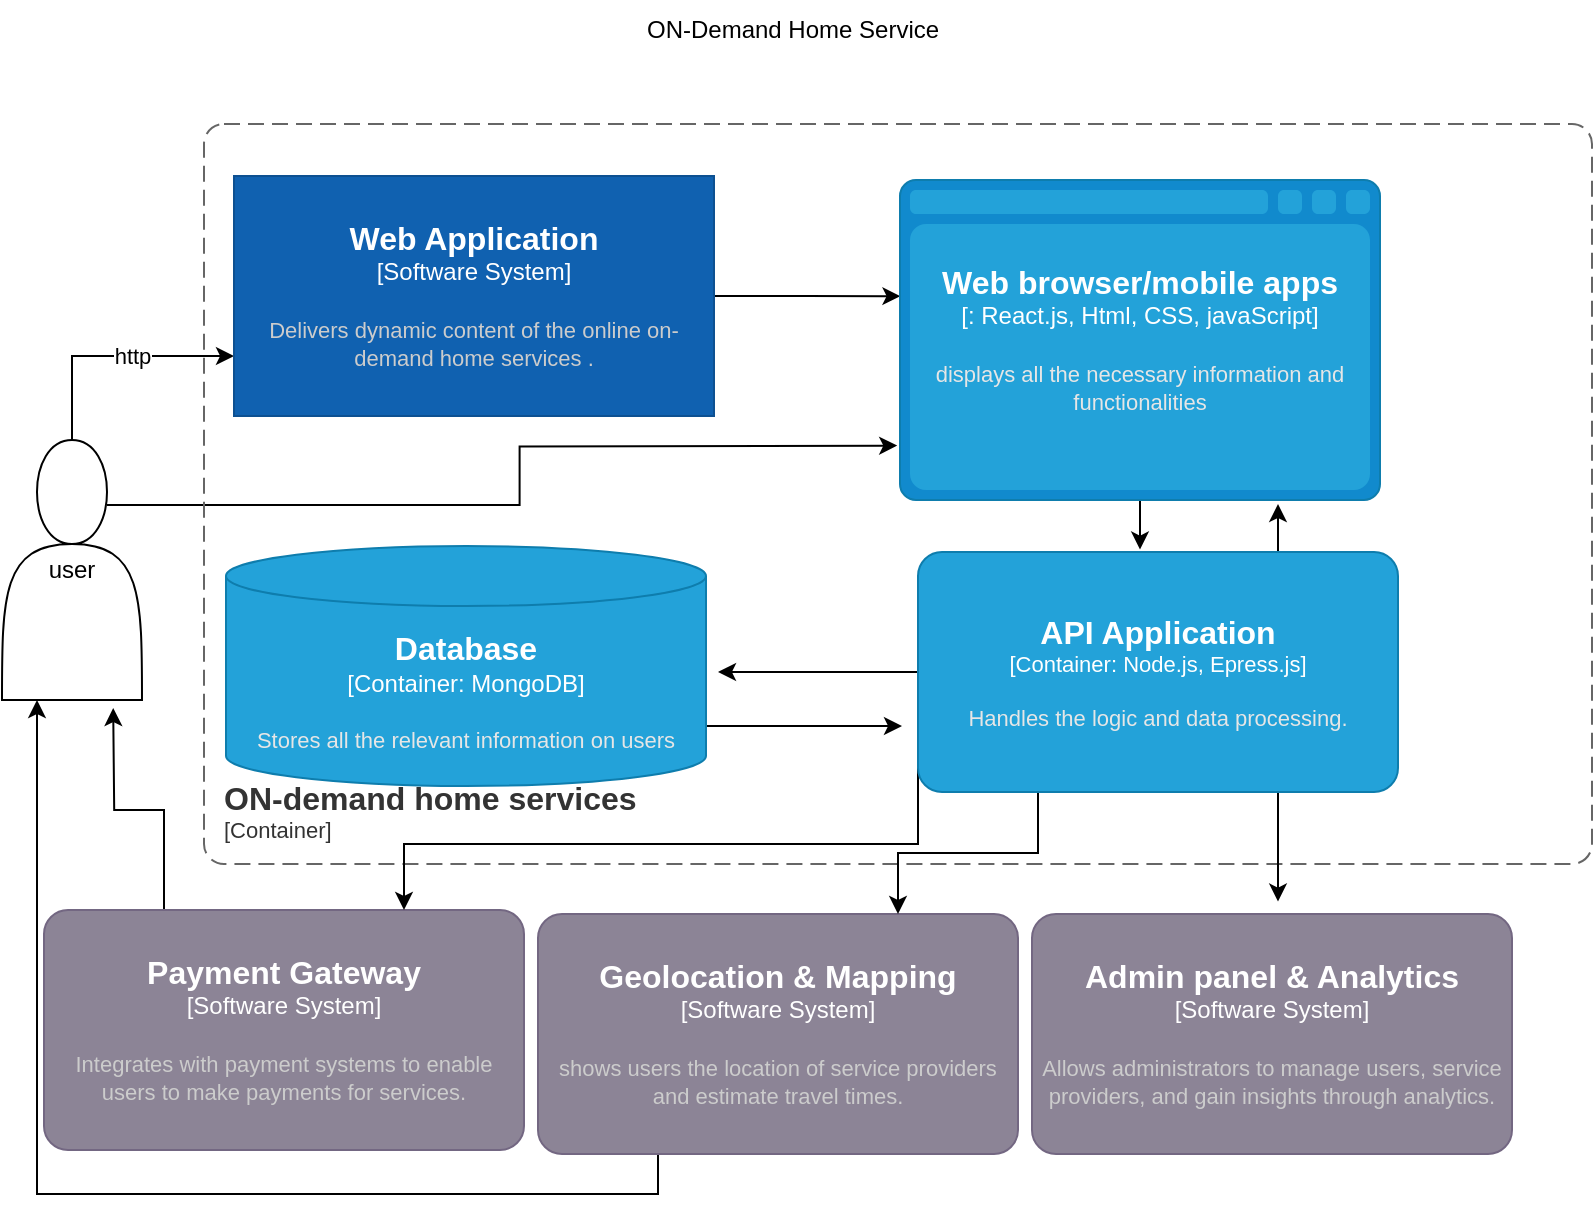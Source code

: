 <mxfile version="21.7.0" type="github">
  <diagram name="Page-1" id="ge3-hOaAxcKTg2Dx_Vvu">
    <mxGraphModel dx="1048" dy="603" grid="1" gridSize="10" guides="1" tooltips="1" connect="1" arrows="1" fold="1" page="1" pageScale="1" pageWidth="827" pageHeight="1169" background="none" math="0" shadow="0">
      <root>
        <mxCell id="0" />
        <mxCell id="1" parent="0" />
        <mxCell id="wdeAGtdzyXhV3xt52uQ4-5" style="edgeStyle=orthogonalEdgeStyle;rounded=0;orthogonalLoop=1;jettySize=auto;html=1;exitX=0.5;exitY=1;exitDx=0;exitDy=0;sketch=1;curveFitting=1;jiggle=2;labelBackgroundColor=none;fontColor=default;" parent="1" edge="1">
          <mxGeometry relative="1" as="geometry">
            <mxPoint x="75" y="380" as="sourcePoint" />
            <mxPoint x="75" y="380" as="targetPoint" />
          </mxGeometry>
        </mxCell>
        <mxCell id="XbinwN0NRH_QL5_vPI6P-46" style="edgeStyle=orthogonalEdgeStyle;rounded=0;orthogonalLoop=1;jettySize=auto;html=1;exitX=0.75;exitY=0.25;exitDx=0;exitDy=0;exitPerimeter=0;" edge="1" parent="1" source="XbinwN0NRH_QL5_vPI6P-33">
          <mxGeometry relative="1" as="geometry">
            <mxPoint x="473.6" y="330.8" as="targetPoint" />
          </mxGeometry>
        </mxCell>
        <mxCell id="XbinwN0NRH_QL5_vPI6P-57" style="edgeStyle=orthogonalEdgeStyle;rounded=0;orthogonalLoop=1;jettySize=auto;html=1;exitX=0.5;exitY=0;exitDx=0;exitDy=0;entryX=0;entryY=0.75;entryDx=0;entryDy=0;entryPerimeter=0;" edge="1" parent="1" source="XbinwN0NRH_QL5_vPI6P-33" target="XbinwN0NRH_QL5_vPI6P-40">
          <mxGeometry relative="1" as="geometry" />
        </mxCell>
        <mxCell id="XbinwN0NRH_QL5_vPI6P-65" value="http" style="edgeLabel;html=1;align=center;verticalAlign=middle;resizable=0;points=[];" vertex="1" connectable="0" parent="XbinwN0NRH_QL5_vPI6P-57">
          <mxGeometry x="0.174" relative="1" as="geometry">
            <mxPoint as="offset" />
          </mxGeometry>
        </mxCell>
        <mxCell id="XbinwN0NRH_QL5_vPI6P-33" value="user" style="shape=actor;whiteSpace=wrap;html=1;" vertex="1" parent="1">
          <mxGeometry x="26" y="328" width="70" height="130" as="geometry" />
        </mxCell>
        <object placeholders="1" c4Name="ON-demand home services" c4Type="ContainerScopeBoundary" c4Application="Container" label="&lt;font style=&quot;font-size: 16px&quot;&gt;&lt;b&gt;&lt;div style=&quot;text-align: left&quot;&gt;%c4Name%&lt;/div&gt;&lt;/b&gt;&lt;/font&gt;&lt;div style=&quot;text-align: left&quot;&gt;[%c4Application%]&lt;/div&gt;" id="XbinwN0NRH_QL5_vPI6P-35">
          <mxCell style="rounded=1;fontSize=11;whiteSpace=wrap;html=1;dashed=1;arcSize=20;fillColor=none;strokeColor=#666666;fontColor=#333333;labelBackgroundColor=none;align=left;verticalAlign=bottom;labelBorderColor=none;spacingTop=0;spacing=10;dashPattern=8 4;metaEdit=1;rotatable=0;perimeter=rectanglePerimeter;noLabel=0;labelPadding=0;allowArrows=0;connectable=0;expand=0;recursiveResize=0;editable=1;pointerEvents=0;absoluteArcSize=1;points=[[0.25,0,0],[0.5,0,0],[0.75,0,0],[1,0.25,0],[1,0.5,0],[1,0.75,0],[0.75,1,0],[0.5,1,0],[0.25,1,0],[0,0.75,0],[0,0.5,0],[0,0.25,0]];" vertex="1" parent="1">
            <mxGeometry x="127" y="170" width="694" height="370" as="geometry" />
          </mxCell>
        </object>
        <mxCell id="XbinwN0NRH_QL5_vPI6P-56" style="edgeStyle=orthogonalEdgeStyle;rounded=0;orthogonalLoop=1;jettySize=auto;html=1;exitX=0.25;exitY=0;exitDx=0;exitDy=0;exitPerimeter=0;" edge="1" parent="1" source="XbinwN0NRH_QL5_vPI6P-36">
          <mxGeometry relative="1" as="geometry">
            <mxPoint x="81.6" y="462" as="targetPoint" />
          </mxGeometry>
        </mxCell>
        <object placeholders="1" c4Name="Payment Gateway" c4Type="Software System" c4Description=" Integrates with payment systems to enable users to make payments for services." label="&lt;font style=&quot;font-size: 16px&quot;&gt;&lt;b&gt;%c4Name%&lt;/b&gt;&lt;/font&gt;&lt;div&gt;[%c4Type%]&lt;/div&gt;&lt;br&gt;&lt;div&gt;&lt;font style=&quot;font-size: 11px&quot;&gt;&lt;font color=&quot;#cccccc&quot;&gt;%c4Description%&lt;/font&gt;&lt;/div&gt;" id="XbinwN0NRH_QL5_vPI6P-36">
          <mxCell style="rounded=1;whiteSpace=wrap;html=1;labelBackgroundColor=none;fillColor=#8C8496;fontColor=#ffffff;align=center;arcSize=10;strokeColor=#736782;metaEdit=1;resizable=0;points=[[0.25,0,0],[0.5,0,0],[0.75,0,0],[1,0.25,0],[1,0.5,0],[1,0.75,0],[0.75,1,0],[0.5,1,0],[0.25,1,0],[0,0.75,0],[0,0.5,0],[0,0.25,0]];" vertex="1" parent="1">
            <mxGeometry x="47" y="563" width="240" height="120" as="geometry" />
          </mxCell>
        </object>
        <mxCell id="XbinwN0NRH_QL5_vPI6P-59" style="edgeStyle=orthogonalEdgeStyle;rounded=0;orthogonalLoop=1;jettySize=auto;html=1;exitX=0.25;exitY=1;exitDx=0;exitDy=0;exitPerimeter=0;entryX=0.25;entryY=1;entryDx=0;entryDy=0;" edge="1" parent="1" source="XbinwN0NRH_QL5_vPI6P-37" target="XbinwN0NRH_QL5_vPI6P-33">
          <mxGeometry relative="1" as="geometry" />
        </mxCell>
        <object placeholders="1" c4Name="Geolocation &amp; Mapping" c4Type="Software System" c4Description="shows users the location of service providers and estimate travel times." label="&lt;font style=&quot;font-size: 16px&quot;&gt;&lt;b&gt;%c4Name%&lt;/b&gt;&lt;/font&gt;&lt;div&gt;[%c4Type%]&lt;/div&gt;&lt;br&gt;&lt;div&gt;&lt;font style=&quot;font-size: 11px&quot;&gt;&lt;font color=&quot;#cccccc&quot;&gt;%c4Description%&lt;/font&gt;&lt;/div&gt;" id="XbinwN0NRH_QL5_vPI6P-37">
          <mxCell style="rounded=1;whiteSpace=wrap;html=1;labelBackgroundColor=none;fillColor=#8C8496;fontColor=#ffffff;align=center;arcSize=10;strokeColor=#736782;metaEdit=1;resizable=0;points=[[0.25,0,0],[0.5,0,0],[0.75,0,0],[1,0.25,0],[1,0.5,0],[1,0.75,0],[0.75,1,0],[0.5,1,0],[0.25,1,0],[0,0.75,0],[0,0.5,0],[0,0.25,0]];" vertex="1" parent="1">
            <mxGeometry x="294" y="565" width="240" height="120" as="geometry" />
          </mxCell>
        </object>
        <object placeholders="1" c4Name="Admin panel &amp; Analytics " c4Type="Software System" c4Description="Allows administrators to manage users, service providers, and gain insights through analytics." label="&lt;font style=&quot;font-size: 16px&quot;&gt;&lt;b&gt;%c4Name%&lt;/b&gt;&lt;/font&gt;&lt;div&gt;[%c4Type%]&lt;/div&gt;&lt;br&gt;&lt;div&gt;&lt;font style=&quot;font-size: 11px&quot;&gt;&lt;font color=&quot;#cccccc&quot;&gt;%c4Description%&lt;/font&gt;&lt;/div&gt;" id="XbinwN0NRH_QL5_vPI6P-38">
          <mxCell style="rounded=1;whiteSpace=wrap;html=1;labelBackgroundColor=none;fillColor=#8C8496;fontColor=#ffffff;align=center;arcSize=10;strokeColor=#736782;metaEdit=1;resizable=0;points=[[0.25,0,0],[0.5,0,0],[0.75,0,0],[1,0.25,0],[1,0.5,0],[1,0.75,0],[0.75,1,0],[0.5,1,0],[0.25,1,0],[0,0.75,0],[0,0.5,0],[0,0.25,0]];" vertex="1" parent="1">
            <mxGeometry x="541" y="565" width="240" height="120" as="geometry" />
          </mxCell>
        </object>
        <mxCell id="XbinwN0NRH_QL5_vPI6P-48" style="edgeStyle=orthogonalEdgeStyle;rounded=0;orthogonalLoop=1;jettySize=auto;html=1;exitX=1;exitY=0.5;exitDx=0;exitDy=0;exitPerimeter=0;entryX=0.001;entryY=0.363;entryDx=0;entryDy=0;entryPerimeter=0;" edge="1" parent="1" source="XbinwN0NRH_QL5_vPI6P-40" target="XbinwN0NRH_QL5_vPI6P-41">
          <mxGeometry relative="1" as="geometry" />
        </mxCell>
        <object placeholders="1" c4Name="Web Application " c4Type="Software System" c4Description="Delivers dynamic content of the online on-demand home services ." label="&lt;font style=&quot;font-size: 16px&quot;&gt;&lt;b&gt;%c4Name%&lt;/b&gt;&lt;/font&gt;&lt;div&gt;[%c4Type%]&lt;/div&gt;&lt;br&gt;&lt;div&gt;&lt;font style=&quot;font-size: 11px&quot;&gt;&lt;font color=&quot;#cccccc&quot;&gt;%c4Description%&lt;/font&gt;&lt;/div&gt;" id="XbinwN0NRH_QL5_vPI6P-40">
          <mxCell style="rounded=0;whiteSpace=wrap;html=1;labelBackgroundColor=none;fillColor=#1061B0;fontColor=#ffffff;align=center;arcSize=49;strokeColor=#0D5091;metaEdit=1;resizable=0;points=[[0.25,0,0],[0.5,0,0],[0.75,0,0],[1,0.25,0],[1,0.5,0],[1,0.75,0],[0.75,1,0],[0.5,1,0],[0.25,1,0],[0,0.75,0],[0,0.5,0],[0,0.25,0]];" vertex="1" parent="1">
            <mxGeometry x="142" y="196" width="240" height="120" as="geometry" />
          </mxCell>
        </object>
        <mxCell id="XbinwN0NRH_QL5_vPI6P-49" style="edgeStyle=orthogonalEdgeStyle;rounded=0;orthogonalLoop=1;jettySize=auto;html=1;exitX=0.5;exitY=1;exitDx=0;exitDy=0;exitPerimeter=0;" edge="1" parent="1" source="XbinwN0NRH_QL5_vPI6P-41">
          <mxGeometry relative="1" as="geometry">
            <mxPoint x="595" y="382.8" as="targetPoint" />
          </mxGeometry>
        </mxCell>
        <object placeholders="1" c4Type="Web browser/mobile apps" c4Container="" c4Technology="React.js, Html, CSS, javaScript" c4Description="displays all the necessary information   and functionalities " label="&lt;font style=&quot;font-size: 16px&quot;&gt;&lt;b&gt;%c4Type%&lt;/b&gt;&lt;/font&gt;&lt;div&gt;[%c4Container%:&amp;nbsp;%c4Technology%]&lt;/div&gt;&lt;br&gt;&lt;div&gt;&lt;font style=&quot;font-size: 11px&quot;&gt;&lt;font color=&quot;#E6E6E6&quot;&gt;%c4Description%&lt;/font&gt;&lt;/div&gt;" id="XbinwN0NRH_QL5_vPI6P-41">
          <mxCell style="shape=mxgraph.c4.webBrowserContainer2;whiteSpace=wrap;html=1;boundedLbl=1;rounded=0;labelBackgroundColor=none;strokeColor=#118ACD;fillColor=#23A2D9;strokeColor=#118ACD;strokeColor2=#0E7DAD;fontSize=12;fontColor=#ffffff;align=center;metaEdit=1;points=[[0.5,0,0],[1,0.25,0],[1,0.5,0],[1,0.75,0],[0.5,1,0],[0,0.75,0],[0,0.5,0],[0,0.25,0]];resizable=0;" vertex="1" parent="1">
            <mxGeometry x="475" y="198" width="240" height="160" as="geometry" />
          </mxCell>
        </object>
        <mxCell id="XbinwN0NRH_QL5_vPI6P-52" style="edgeStyle=orthogonalEdgeStyle;rounded=0;orthogonalLoop=1;jettySize=auto;html=1;exitX=1;exitY=0.75;exitDx=0;exitDy=0;exitPerimeter=0;" edge="1" parent="1" source="XbinwN0NRH_QL5_vPI6P-42">
          <mxGeometry relative="1" as="geometry">
            <mxPoint x="476.0" y="471" as="targetPoint" />
          </mxGeometry>
        </mxCell>
        <object placeholders="1" c4Type="Database " c4Container="Container" c4Technology="MongoDB" c4Description="Stores all the relevant information on users " label="&lt;font style=&quot;font-size: 16px&quot;&gt;&lt;b&gt;%c4Type%&lt;/b&gt;&lt;/font&gt;&lt;div&gt;[%c4Container%:&amp;nbsp;%c4Technology%]&lt;/div&gt;&lt;br&gt;&lt;div&gt;&lt;font style=&quot;font-size: 11px&quot;&gt;&lt;font color=&quot;#E6E6E6&quot;&gt;%c4Description%&lt;/font&gt;&lt;/div&gt;" id="XbinwN0NRH_QL5_vPI6P-42">
          <mxCell style="shape=cylinder3;size=15;whiteSpace=wrap;html=1;boundedLbl=1;rounded=0;labelBackgroundColor=none;fillColor=#23A2D9;fontSize=12;fontColor=#ffffff;align=center;strokeColor=#0E7DAD;metaEdit=1;points=[[0.5,0,0],[1,0.25,0],[1,0.5,0],[1,0.75,0],[0.5,1,0],[0,0.75,0],[0,0.5,0],[0,0.25,0]];resizable=0;" vertex="1" parent="1">
            <mxGeometry x="138" y="381" width="240" height="120" as="geometry" />
          </mxCell>
        </object>
        <mxCell id="XbinwN0NRH_QL5_vPI6P-51" style="edgeStyle=orthogonalEdgeStyle;rounded=0;orthogonalLoop=1;jettySize=auto;html=1;exitX=0;exitY=0.5;exitDx=0;exitDy=0;exitPerimeter=0;" edge="1" parent="1" source="XbinwN0NRH_QL5_vPI6P-43">
          <mxGeometry relative="1" as="geometry">
            <mxPoint x="384.0" y="444" as="targetPoint" />
          </mxGeometry>
        </mxCell>
        <mxCell id="XbinwN0NRH_QL5_vPI6P-54" style="edgeStyle=orthogonalEdgeStyle;rounded=0;orthogonalLoop=1;jettySize=auto;html=1;exitX=0.25;exitY=1;exitDx=0;exitDy=0;exitPerimeter=0;entryX=0.75;entryY=0;entryDx=0;entryDy=0;entryPerimeter=0;" edge="1" parent="1" source="XbinwN0NRH_QL5_vPI6P-43" target="XbinwN0NRH_QL5_vPI6P-37">
          <mxGeometry relative="1" as="geometry" />
        </mxCell>
        <mxCell id="XbinwN0NRH_QL5_vPI6P-55" style="edgeStyle=orthogonalEdgeStyle;rounded=0;orthogonalLoop=1;jettySize=auto;html=1;exitX=0.75;exitY=1;exitDx=0;exitDy=0;exitPerimeter=0;" edge="1" parent="1" source="XbinwN0NRH_QL5_vPI6P-43">
          <mxGeometry relative="1" as="geometry">
            <mxPoint x="664" y="558.8" as="targetPoint" />
          </mxGeometry>
        </mxCell>
        <mxCell id="XbinwN0NRH_QL5_vPI6P-58" style="edgeStyle=orthogonalEdgeStyle;rounded=0;orthogonalLoop=1;jettySize=auto;html=1;exitX=0;exitY=0.75;exitDx=0;exitDy=0;exitPerimeter=0;entryX=0.75;entryY=0;entryDx=0;entryDy=0;entryPerimeter=0;" edge="1" parent="1" source="XbinwN0NRH_QL5_vPI6P-43" target="XbinwN0NRH_QL5_vPI6P-36">
          <mxGeometry relative="1" as="geometry">
            <Array as="points">
              <mxPoint x="484" y="530" />
              <mxPoint x="227" y="530" />
            </Array>
          </mxGeometry>
        </mxCell>
        <mxCell id="XbinwN0NRH_QL5_vPI6P-64" style="edgeStyle=orthogonalEdgeStyle;rounded=0;orthogonalLoop=1;jettySize=auto;html=1;exitX=0.75;exitY=0;exitDx=0;exitDy=0;exitPerimeter=0;" edge="1" parent="1" source="XbinwN0NRH_QL5_vPI6P-43">
          <mxGeometry relative="1" as="geometry">
            <mxPoint x="664" y="360" as="targetPoint" />
          </mxGeometry>
        </mxCell>
        <object placeholders="1" c4Name="API Application " c4Type="Container" c4Technology="Node.js, Epress.js" c4Description="Handles the logic and data processing. " label="&lt;font style=&quot;font-size: 16px&quot;&gt;&lt;b&gt;%c4Name%&lt;/b&gt;&lt;/font&gt;&lt;div&gt;[%c4Type%: %c4Technology%]&lt;/div&gt;&lt;br&gt;&lt;div&gt;&lt;font style=&quot;font-size: 11px&quot;&gt;&lt;font color=&quot;#E6E6E6&quot;&gt;%c4Description%&lt;/font&gt;&lt;/div&gt;" id="XbinwN0NRH_QL5_vPI6P-43">
          <mxCell style="rounded=1;whiteSpace=wrap;html=1;fontSize=11;labelBackgroundColor=none;fillColor=#23A2D9;fontColor=#ffffff;align=center;arcSize=10;strokeColor=#0E7DAD;metaEdit=1;resizable=0;points=[[0.25,0,0],[0.5,0,0],[0.75,0,0],[1,0.25,0],[1,0.5,0],[1,0.75,0],[0.75,1,0],[0.5,1,0],[0.25,1,0],[0,0.75,0],[0,0.5,0],[0,0.25,0]];" vertex="1" parent="1">
            <mxGeometry x="484" y="384" width="240" height="120" as="geometry" />
          </mxCell>
        </object>
        <mxCell id="XbinwN0NRH_QL5_vPI6P-66" value="ON-Demand Home Service" style="text;html=1;align=center;verticalAlign=middle;resizable=0;points=[];autosize=1;strokeColor=none;fillColor=none;" vertex="1" parent="1">
          <mxGeometry x="336" y="108" width="170" height="30" as="geometry" />
        </mxCell>
      </root>
    </mxGraphModel>
  </diagram>
</mxfile>
